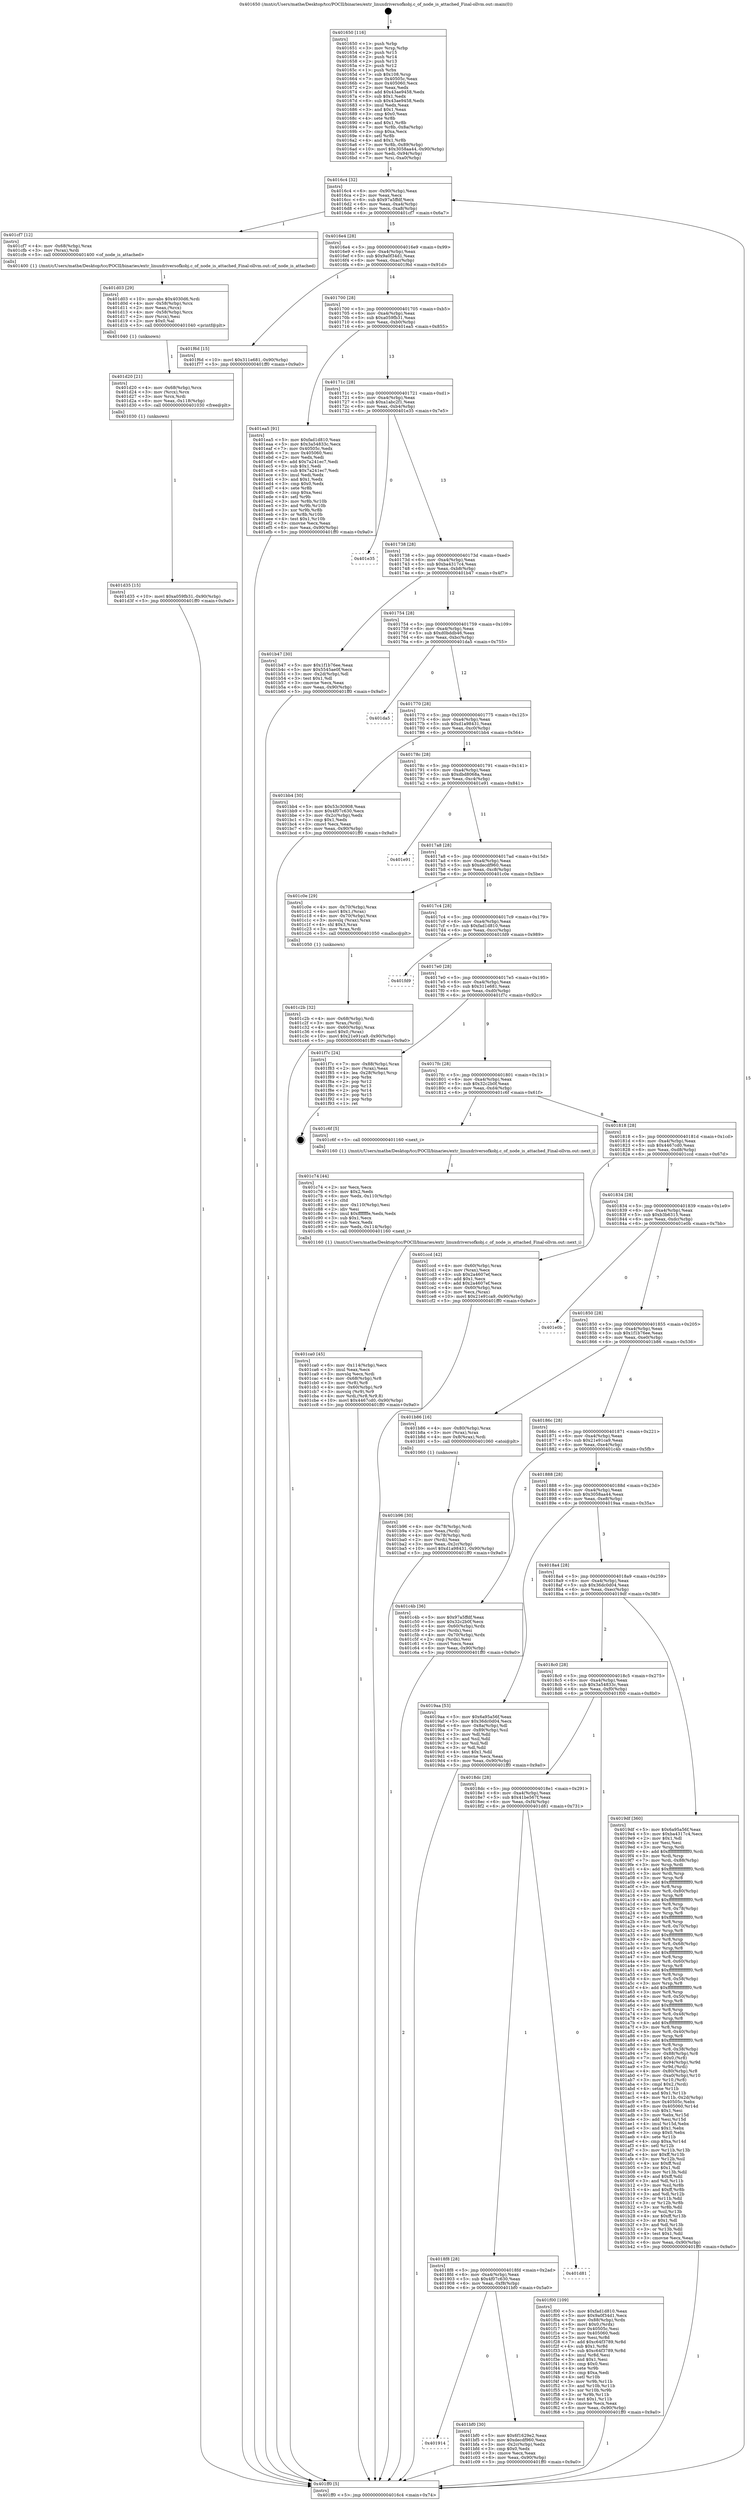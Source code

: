 digraph "0x401650" {
  label = "0x401650 (/mnt/c/Users/mathe/Desktop/tcc/POCII/binaries/extr_linuxdriversofkobj.c_of_node_is_attached_Final-ollvm.out::main(0))"
  labelloc = "t"
  node[shape=record]

  Entry [label="",width=0.3,height=0.3,shape=circle,fillcolor=black,style=filled]
  "0x4016c4" [label="{
     0x4016c4 [32]\l
     | [instrs]\l
     &nbsp;&nbsp;0x4016c4 \<+6\>: mov -0x90(%rbp),%eax\l
     &nbsp;&nbsp;0x4016ca \<+2\>: mov %eax,%ecx\l
     &nbsp;&nbsp;0x4016cc \<+6\>: sub $0x97a5ffdf,%ecx\l
     &nbsp;&nbsp;0x4016d2 \<+6\>: mov %eax,-0xa4(%rbp)\l
     &nbsp;&nbsp;0x4016d8 \<+6\>: mov %ecx,-0xa8(%rbp)\l
     &nbsp;&nbsp;0x4016de \<+6\>: je 0000000000401cf7 \<main+0x6a7\>\l
  }"]
  "0x401cf7" [label="{
     0x401cf7 [12]\l
     | [instrs]\l
     &nbsp;&nbsp;0x401cf7 \<+4\>: mov -0x68(%rbp),%rax\l
     &nbsp;&nbsp;0x401cfb \<+3\>: mov (%rax),%rdi\l
     &nbsp;&nbsp;0x401cfe \<+5\>: call 0000000000401400 \<of_node_is_attached\>\l
     | [calls]\l
     &nbsp;&nbsp;0x401400 \{1\} (/mnt/c/Users/mathe/Desktop/tcc/POCII/binaries/extr_linuxdriversofkobj.c_of_node_is_attached_Final-ollvm.out::of_node_is_attached)\l
  }"]
  "0x4016e4" [label="{
     0x4016e4 [28]\l
     | [instrs]\l
     &nbsp;&nbsp;0x4016e4 \<+5\>: jmp 00000000004016e9 \<main+0x99\>\l
     &nbsp;&nbsp;0x4016e9 \<+6\>: mov -0xa4(%rbp),%eax\l
     &nbsp;&nbsp;0x4016ef \<+5\>: sub $0x9a0f34d1,%eax\l
     &nbsp;&nbsp;0x4016f4 \<+6\>: mov %eax,-0xac(%rbp)\l
     &nbsp;&nbsp;0x4016fa \<+6\>: je 0000000000401f6d \<main+0x91d\>\l
  }"]
  Exit [label="",width=0.3,height=0.3,shape=circle,fillcolor=black,style=filled,peripheries=2]
  "0x401f6d" [label="{
     0x401f6d [15]\l
     | [instrs]\l
     &nbsp;&nbsp;0x401f6d \<+10\>: movl $0x311e681,-0x90(%rbp)\l
     &nbsp;&nbsp;0x401f77 \<+5\>: jmp 0000000000401ff0 \<main+0x9a0\>\l
  }"]
  "0x401700" [label="{
     0x401700 [28]\l
     | [instrs]\l
     &nbsp;&nbsp;0x401700 \<+5\>: jmp 0000000000401705 \<main+0xb5\>\l
     &nbsp;&nbsp;0x401705 \<+6\>: mov -0xa4(%rbp),%eax\l
     &nbsp;&nbsp;0x40170b \<+5\>: sub $0xa059fb31,%eax\l
     &nbsp;&nbsp;0x401710 \<+6\>: mov %eax,-0xb0(%rbp)\l
     &nbsp;&nbsp;0x401716 \<+6\>: je 0000000000401ea5 \<main+0x855\>\l
  }"]
  "0x401d35" [label="{
     0x401d35 [15]\l
     | [instrs]\l
     &nbsp;&nbsp;0x401d35 \<+10\>: movl $0xa059fb31,-0x90(%rbp)\l
     &nbsp;&nbsp;0x401d3f \<+5\>: jmp 0000000000401ff0 \<main+0x9a0\>\l
  }"]
  "0x401ea5" [label="{
     0x401ea5 [91]\l
     | [instrs]\l
     &nbsp;&nbsp;0x401ea5 \<+5\>: mov $0xfad1d810,%eax\l
     &nbsp;&nbsp;0x401eaa \<+5\>: mov $0x3a54833c,%ecx\l
     &nbsp;&nbsp;0x401eaf \<+7\>: mov 0x40505c,%edx\l
     &nbsp;&nbsp;0x401eb6 \<+7\>: mov 0x405060,%esi\l
     &nbsp;&nbsp;0x401ebd \<+2\>: mov %edx,%edi\l
     &nbsp;&nbsp;0x401ebf \<+6\>: add $0x7a241ec7,%edi\l
     &nbsp;&nbsp;0x401ec5 \<+3\>: sub $0x1,%edi\l
     &nbsp;&nbsp;0x401ec8 \<+6\>: sub $0x7a241ec7,%edi\l
     &nbsp;&nbsp;0x401ece \<+3\>: imul %edi,%edx\l
     &nbsp;&nbsp;0x401ed1 \<+3\>: and $0x1,%edx\l
     &nbsp;&nbsp;0x401ed4 \<+3\>: cmp $0x0,%edx\l
     &nbsp;&nbsp;0x401ed7 \<+4\>: sete %r8b\l
     &nbsp;&nbsp;0x401edb \<+3\>: cmp $0xa,%esi\l
     &nbsp;&nbsp;0x401ede \<+4\>: setl %r9b\l
     &nbsp;&nbsp;0x401ee2 \<+3\>: mov %r8b,%r10b\l
     &nbsp;&nbsp;0x401ee5 \<+3\>: and %r9b,%r10b\l
     &nbsp;&nbsp;0x401ee8 \<+3\>: xor %r9b,%r8b\l
     &nbsp;&nbsp;0x401eeb \<+3\>: or %r8b,%r10b\l
     &nbsp;&nbsp;0x401eee \<+4\>: test $0x1,%r10b\l
     &nbsp;&nbsp;0x401ef2 \<+3\>: cmovne %ecx,%eax\l
     &nbsp;&nbsp;0x401ef5 \<+6\>: mov %eax,-0x90(%rbp)\l
     &nbsp;&nbsp;0x401efb \<+5\>: jmp 0000000000401ff0 \<main+0x9a0\>\l
  }"]
  "0x40171c" [label="{
     0x40171c [28]\l
     | [instrs]\l
     &nbsp;&nbsp;0x40171c \<+5\>: jmp 0000000000401721 \<main+0xd1\>\l
     &nbsp;&nbsp;0x401721 \<+6\>: mov -0xa4(%rbp),%eax\l
     &nbsp;&nbsp;0x401727 \<+5\>: sub $0xa1abc2f1,%eax\l
     &nbsp;&nbsp;0x40172c \<+6\>: mov %eax,-0xb4(%rbp)\l
     &nbsp;&nbsp;0x401732 \<+6\>: je 0000000000401e35 \<main+0x7e5\>\l
  }"]
  "0x401d20" [label="{
     0x401d20 [21]\l
     | [instrs]\l
     &nbsp;&nbsp;0x401d20 \<+4\>: mov -0x68(%rbp),%rcx\l
     &nbsp;&nbsp;0x401d24 \<+3\>: mov (%rcx),%rcx\l
     &nbsp;&nbsp;0x401d27 \<+3\>: mov %rcx,%rdi\l
     &nbsp;&nbsp;0x401d2a \<+6\>: mov %eax,-0x118(%rbp)\l
     &nbsp;&nbsp;0x401d30 \<+5\>: call 0000000000401030 \<free@plt\>\l
     | [calls]\l
     &nbsp;&nbsp;0x401030 \{1\} (unknown)\l
  }"]
  "0x401e35" [label="{
     0x401e35\l
  }", style=dashed]
  "0x401738" [label="{
     0x401738 [28]\l
     | [instrs]\l
     &nbsp;&nbsp;0x401738 \<+5\>: jmp 000000000040173d \<main+0xed\>\l
     &nbsp;&nbsp;0x40173d \<+6\>: mov -0xa4(%rbp),%eax\l
     &nbsp;&nbsp;0x401743 \<+5\>: sub $0xba4317c4,%eax\l
     &nbsp;&nbsp;0x401748 \<+6\>: mov %eax,-0xb8(%rbp)\l
     &nbsp;&nbsp;0x40174e \<+6\>: je 0000000000401b47 \<main+0x4f7\>\l
  }"]
  "0x401d03" [label="{
     0x401d03 [29]\l
     | [instrs]\l
     &nbsp;&nbsp;0x401d03 \<+10\>: movabs $0x4030d6,%rdi\l
     &nbsp;&nbsp;0x401d0d \<+4\>: mov -0x58(%rbp),%rcx\l
     &nbsp;&nbsp;0x401d11 \<+2\>: mov %eax,(%rcx)\l
     &nbsp;&nbsp;0x401d13 \<+4\>: mov -0x58(%rbp),%rcx\l
     &nbsp;&nbsp;0x401d17 \<+2\>: mov (%rcx),%esi\l
     &nbsp;&nbsp;0x401d19 \<+2\>: mov $0x0,%al\l
     &nbsp;&nbsp;0x401d1b \<+5\>: call 0000000000401040 \<printf@plt\>\l
     | [calls]\l
     &nbsp;&nbsp;0x401040 \{1\} (unknown)\l
  }"]
  "0x401b47" [label="{
     0x401b47 [30]\l
     | [instrs]\l
     &nbsp;&nbsp;0x401b47 \<+5\>: mov $0x1f1b76ee,%eax\l
     &nbsp;&nbsp;0x401b4c \<+5\>: mov $0x5545ae0f,%ecx\l
     &nbsp;&nbsp;0x401b51 \<+3\>: mov -0x2d(%rbp),%dl\l
     &nbsp;&nbsp;0x401b54 \<+3\>: test $0x1,%dl\l
     &nbsp;&nbsp;0x401b57 \<+3\>: cmovne %ecx,%eax\l
     &nbsp;&nbsp;0x401b5a \<+6\>: mov %eax,-0x90(%rbp)\l
     &nbsp;&nbsp;0x401b60 \<+5\>: jmp 0000000000401ff0 \<main+0x9a0\>\l
  }"]
  "0x401754" [label="{
     0x401754 [28]\l
     | [instrs]\l
     &nbsp;&nbsp;0x401754 \<+5\>: jmp 0000000000401759 \<main+0x109\>\l
     &nbsp;&nbsp;0x401759 \<+6\>: mov -0xa4(%rbp),%eax\l
     &nbsp;&nbsp;0x40175f \<+5\>: sub $0xd0bddb46,%eax\l
     &nbsp;&nbsp;0x401764 \<+6\>: mov %eax,-0xbc(%rbp)\l
     &nbsp;&nbsp;0x40176a \<+6\>: je 0000000000401da5 \<main+0x755\>\l
  }"]
  "0x401ca0" [label="{
     0x401ca0 [45]\l
     | [instrs]\l
     &nbsp;&nbsp;0x401ca0 \<+6\>: mov -0x114(%rbp),%ecx\l
     &nbsp;&nbsp;0x401ca6 \<+3\>: imul %eax,%ecx\l
     &nbsp;&nbsp;0x401ca9 \<+3\>: movslq %ecx,%rdi\l
     &nbsp;&nbsp;0x401cac \<+4\>: mov -0x68(%rbp),%r8\l
     &nbsp;&nbsp;0x401cb0 \<+3\>: mov (%r8),%r8\l
     &nbsp;&nbsp;0x401cb3 \<+4\>: mov -0x60(%rbp),%r9\l
     &nbsp;&nbsp;0x401cb7 \<+3\>: movslq (%r9),%r9\l
     &nbsp;&nbsp;0x401cba \<+4\>: mov %rdi,(%r8,%r9,8)\l
     &nbsp;&nbsp;0x401cbe \<+10\>: movl $0x4467cd0,-0x90(%rbp)\l
     &nbsp;&nbsp;0x401cc8 \<+5\>: jmp 0000000000401ff0 \<main+0x9a0\>\l
  }"]
  "0x401da5" [label="{
     0x401da5\l
  }", style=dashed]
  "0x401770" [label="{
     0x401770 [28]\l
     | [instrs]\l
     &nbsp;&nbsp;0x401770 \<+5\>: jmp 0000000000401775 \<main+0x125\>\l
     &nbsp;&nbsp;0x401775 \<+6\>: mov -0xa4(%rbp),%eax\l
     &nbsp;&nbsp;0x40177b \<+5\>: sub $0xd1a98431,%eax\l
     &nbsp;&nbsp;0x401780 \<+6\>: mov %eax,-0xc0(%rbp)\l
     &nbsp;&nbsp;0x401786 \<+6\>: je 0000000000401bb4 \<main+0x564\>\l
  }"]
  "0x401c74" [label="{
     0x401c74 [44]\l
     | [instrs]\l
     &nbsp;&nbsp;0x401c74 \<+2\>: xor %ecx,%ecx\l
     &nbsp;&nbsp;0x401c76 \<+5\>: mov $0x2,%edx\l
     &nbsp;&nbsp;0x401c7b \<+6\>: mov %edx,-0x110(%rbp)\l
     &nbsp;&nbsp;0x401c81 \<+1\>: cltd\l
     &nbsp;&nbsp;0x401c82 \<+6\>: mov -0x110(%rbp),%esi\l
     &nbsp;&nbsp;0x401c88 \<+2\>: idiv %esi\l
     &nbsp;&nbsp;0x401c8a \<+6\>: imul $0xfffffffe,%edx,%edx\l
     &nbsp;&nbsp;0x401c90 \<+3\>: sub $0x1,%ecx\l
     &nbsp;&nbsp;0x401c93 \<+2\>: sub %ecx,%edx\l
     &nbsp;&nbsp;0x401c95 \<+6\>: mov %edx,-0x114(%rbp)\l
     &nbsp;&nbsp;0x401c9b \<+5\>: call 0000000000401160 \<next_i\>\l
     | [calls]\l
     &nbsp;&nbsp;0x401160 \{1\} (/mnt/c/Users/mathe/Desktop/tcc/POCII/binaries/extr_linuxdriversofkobj.c_of_node_is_attached_Final-ollvm.out::next_i)\l
  }"]
  "0x401bb4" [label="{
     0x401bb4 [30]\l
     | [instrs]\l
     &nbsp;&nbsp;0x401bb4 \<+5\>: mov $0x53c30908,%eax\l
     &nbsp;&nbsp;0x401bb9 \<+5\>: mov $0x4f07c630,%ecx\l
     &nbsp;&nbsp;0x401bbe \<+3\>: mov -0x2c(%rbp),%edx\l
     &nbsp;&nbsp;0x401bc1 \<+3\>: cmp $0x1,%edx\l
     &nbsp;&nbsp;0x401bc4 \<+3\>: cmovl %ecx,%eax\l
     &nbsp;&nbsp;0x401bc7 \<+6\>: mov %eax,-0x90(%rbp)\l
     &nbsp;&nbsp;0x401bcd \<+5\>: jmp 0000000000401ff0 \<main+0x9a0\>\l
  }"]
  "0x40178c" [label="{
     0x40178c [28]\l
     | [instrs]\l
     &nbsp;&nbsp;0x40178c \<+5\>: jmp 0000000000401791 \<main+0x141\>\l
     &nbsp;&nbsp;0x401791 \<+6\>: mov -0xa4(%rbp),%eax\l
     &nbsp;&nbsp;0x401797 \<+5\>: sub $0xdbd8068a,%eax\l
     &nbsp;&nbsp;0x40179c \<+6\>: mov %eax,-0xc4(%rbp)\l
     &nbsp;&nbsp;0x4017a2 \<+6\>: je 0000000000401e91 \<main+0x841\>\l
  }"]
  "0x401c2b" [label="{
     0x401c2b [32]\l
     | [instrs]\l
     &nbsp;&nbsp;0x401c2b \<+4\>: mov -0x68(%rbp),%rdi\l
     &nbsp;&nbsp;0x401c2f \<+3\>: mov %rax,(%rdi)\l
     &nbsp;&nbsp;0x401c32 \<+4\>: mov -0x60(%rbp),%rax\l
     &nbsp;&nbsp;0x401c36 \<+6\>: movl $0x0,(%rax)\l
     &nbsp;&nbsp;0x401c3c \<+10\>: movl $0x21e91ca9,-0x90(%rbp)\l
     &nbsp;&nbsp;0x401c46 \<+5\>: jmp 0000000000401ff0 \<main+0x9a0\>\l
  }"]
  "0x401e91" [label="{
     0x401e91\l
  }", style=dashed]
  "0x4017a8" [label="{
     0x4017a8 [28]\l
     | [instrs]\l
     &nbsp;&nbsp;0x4017a8 \<+5\>: jmp 00000000004017ad \<main+0x15d\>\l
     &nbsp;&nbsp;0x4017ad \<+6\>: mov -0xa4(%rbp),%eax\l
     &nbsp;&nbsp;0x4017b3 \<+5\>: sub $0xdecdf960,%eax\l
     &nbsp;&nbsp;0x4017b8 \<+6\>: mov %eax,-0xc8(%rbp)\l
     &nbsp;&nbsp;0x4017be \<+6\>: je 0000000000401c0e \<main+0x5be\>\l
  }"]
  "0x401914" [label="{
     0x401914\l
  }", style=dashed]
  "0x401c0e" [label="{
     0x401c0e [29]\l
     | [instrs]\l
     &nbsp;&nbsp;0x401c0e \<+4\>: mov -0x70(%rbp),%rax\l
     &nbsp;&nbsp;0x401c12 \<+6\>: movl $0x1,(%rax)\l
     &nbsp;&nbsp;0x401c18 \<+4\>: mov -0x70(%rbp),%rax\l
     &nbsp;&nbsp;0x401c1c \<+3\>: movslq (%rax),%rax\l
     &nbsp;&nbsp;0x401c1f \<+4\>: shl $0x3,%rax\l
     &nbsp;&nbsp;0x401c23 \<+3\>: mov %rax,%rdi\l
     &nbsp;&nbsp;0x401c26 \<+5\>: call 0000000000401050 \<malloc@plt\>\l
     | [calls]\l
     &nbsp;&nbsp;0x401050 \{1\} (unknown)\l
  }"]
  "0x4017c4" [label="{
     0x4017c4 [28]\l
     | [instrs]\l
     &nbsp;&nbsp;0x4017c4 \<+5\>: jmp 00000000004017c9 \<main+0x179\>\l
     &nbsp;&nbsp;0x4017c9 \<+6\>: mov -0xa4(%rbp),%eax\l
     &nbsp;&nbsp;0x4017cf \<+5\>: sub $0xfad1d810,%eax\l
     &nbsp;&nbsp;0x4017d4 \<+6\>: mov %eax,-0xcc(%rbp)\l
     &nbsp;&nbsp;0x4017da \<+6\>: je 0000000000401fd9 \<main+0x989\>\l
  }"]
  "0x401bf0" [label="{
     0x401bf0 [30]\l
     | [instrs]\l
     &nbsp;&nbsp;0x401bf0 \<+5\>: mov $0x6f1629e2,%eax\l
     &nbsp;&nbsp;0x401bf5 \<+5\>: mov $0xdecdf960,%ecx\l
     &nbsp;&nbsp;0x401bfa \<+3\>: mov -0x2c(%rbp),%edx\l
     &nbsp;&nbsp;0x401bfd \<+3\>: cmp $0x0,%edx\l
     &nbsp;&nbsp;0x401c00 \<+3\>: cmove %ecx,%eax\l
     &nbsp;&nbsp;0x401c03 \<+6\>: mov %eax,-0x90(%rbp)\l
     &nbsp;&nbsp;0x401c09 \<+5\>: jmp 0000000000401ff0 \<main+0x9a0\>\l
  }"]
  "0x401fd9" [label="{
     0x401fd9\l
  }", style=dashed]
  "0x4017e0" [label="{
     0x4017e0 [28]\l
     | [instrs]\l
     &nbsp;&nbsp;0x4017e0 \<+5\>: jmp 00000000004017e5 \<main+0x195\>\l
     &nbsp;&nbsp;0x4017e5 \<+6\>: mov -0xa4(%rbp),%eax\l
     &nbsp;&nbsp;0x4017eb \<+5\>: sub $0x311e681,%eax\l
     &nbsp;&nbsp;0x4017f0 \<+6\>: mov %eax,-0xd0(%rbp)\l
     &nbsp;&nbsp;0x4017f6 \<+6\>: je 0000000000401f7c \<main+0x92c\>\l
  }"]
  "0x4018f8" [label="{
     0x4018f8 [28]\l
     | [instrs]\l
     &nbsp;&nbsp;0x4018f8 \<+5\>: jmp 00000000004018fd \<main+0x2ad\>\l
     &nbsp;&nbsp;0x4018fd \<+6\>: mov -0xa4(%rbp),%eax\l
     &nbsp;&nbsp;0x401903 \<+5\>: sub $0x4f07c630,%eax\l
     &nbsp;&nbsp;0x401908 \<+6\>: mov %eax,-0xf8(%rbp)\l
     &nbsp;&nbsp;0x40190e \<+6\>: je 0000000000401bf0 \<main+0x5a0\>\l
  }"]
  "0x401f7c" [label="{
     0x401f7c [24]\l
     | [instrs]\l
     &nbsp;&nbsp;0x401f7c \<+7\>: mov -0x88(%rbp),%rax\l
     &nbsp;&nbsp;0x401f83 \<+2\>: mov (%rax),%eax\l
     &nbsp;&nbsp;0x401f85 \<+4\>: lea -0x28(%rbp),%rsp\l
     &nbsp;&nbsp;0x401f89 \<+1\>: pop %rbx\l
     &nbsp;&nbsp;0x401f8a \<+2\>: pop %r12\l
     &nbsp;&nbsp;0x401f8c \<+2\>: pop %r13\l
     &nbsp;&nbsp;0x401f8e \<+2\>: pop %r14\l
     &nbsp;&nbsp;0x401f90 \<+2\>: pop %r15\l
     &nbsp;&nbsp;0x401f92 \<+1\>: pop %rbp\l
     &nbsp;&nbsp;0x401f93 \<+1\>: ret\l
  }"]
  "0x4017fc" [label="{
     0x4017fc [28]\l
     | [instrs]\l
     &nbsp;&nbsp;0x4017fc \<+5\>: jmp 0000000000401801 \<main+0x1b1\>\l
     &nbsp;&nbsp;0x401801 \<+6\>: mov -0xa4(%rbp),%eax\l
     &nbsp;&nbsp;0x401807 \<+5\>: sub $0x32c2b0f,%eax\l
     &nbsp;&nbsp;0x40180c \<+6\>: mov %eax,-0xd4(%rbp)\l
     &nbsp;&nbsp;0x401812 \<+6\>: je 0000000000401c6f \<main+0x61f\>\l
  }"]
  "0x401d81" [label="{
     0x401d81\l
  }", style=dashed]
  "0x401c6f" [label="{
     0x401c6f [5]\l
     | [instrs]\l
     &nbsp;&nbsp;0x401c6f \<+5\>: call 0000000000401160 \<next_i\>\l
     | [calls]\l
     &nbsp;&nbsp;0x401160 \{1\} (/mnt/c/Users/mathe/Desktop/tcc/POCII/binaries/extr_linuxdriversofkobj.c_of_node_is_attached_Final-ollvm.out::next_i)\l
  }"]
  "0x401818" [label="{
     0x401818 [28]\l
     | [instrs]\l
     &nbsp;&nbsp;0x401818 \<+5\>: jmp 000000000040181d \<main+0x1cd\>\l
     &nbsp;&nbsp;0x40181d \<+6\>: mov -0xa4(%rbp),%eax\l
     &nbsp;&nbsp;0x401823 \<+5\>: sub $0x4467cd0,%eax\l
     &nbsp;&nbsp;0x401828 \<+6\>: mov %eax,-0xd8(%rbp)\l
     &nbsp;&nbsp;0x40182e \<+6\>: je 0000000000401ccd \<main+0x67d\>\l
  }"]
  "0x4018dc" [label="{
     0x4018dc [28]\l
     | [instrs]\l
     &nbsp;&nbsp;0x4018dc \<+5\>: jmp 00000000004018e1 \<main+0x291\>\l
     &nbsp;&nbsp;0x4018e1 \<+6\>: mov -0xa4(%rbp),%eax\l
     &nbsp;&nbsp;0x4018e7 \<+5\>: sub $0x41be567f,%eax\l
     &nbsp;&nbsp;0x4018ec \<+6\>: mov %eax,-0xf4(%rbp)\l
     &nbsp;&nbsp;0x4018f2 \<+6\>: je 0000000000401d81 \<main+0x731\>\l
  }"]
  "0x401ccd" [label="{
     0x401ccd [42]\l
     | [instrs]\l
     &nbsp;&nbsp;0x401ccd \<+4\>: mov -0x60(%rbp),%rax\l
     &nbsp;&nbsp;0x401cd1 \<+2\>: mov (%rax),%ecx\l
     &nbsp;&nbsp;0x401cd3 \<+6\>: sub $0x2a4607ef,%ecx\l
     &nbsp;&nbsp;0x401cd9 \<+3\>: add $0x1,%ecx\l
     &nbsp;&nbsp;0x401cdc \<+6\>: add $0x2a4607ef,%ecx\l
     &nbsp;&nbsp;0x401ce2 \<+4\>: mov -0x60(%rbp),%rax\l
     &nbsp;&nbsp;0x401ce6 \<+2\>: mov %ecx,(%rax)\l
     &nbsp;&nbsp;0x401ce8 \<+10\>: movl $0x21e91ca9,-0x90(%rbp)\l
     &nbsp;&nbsp;0x401cf2 \<+5\>: jmp 0000000000401ff0 \<main+0x9a0\>\l
  }"]
  "0x401834" [label="{
     0x401834 [28]\l
     | [instrs]\l
     &nbsp;&nbsp;0x401834 \<+5\>: jmp 0000000000401839 \<main+0x1e9\>\l
     &nbsp;&nbsp;0x401839 \<+6\>: mov -0xa4(%rbp),%eax\l
     &nbsp;&nbsp;0x40183f \<+5\>: sub $0xb3b6315,%eax\l
     &nbsp;&nbsp;0x401844 \<+6\>: mov %eax,-0xdc(%rbp)\l
     &nbsp;&nbsp;0x40184a \<+6\>: je 0000000000401e0b \<main+0x7bb\>\l
  }"]
  "0x401f00" [label="{
     0x401f00 [109]\l
     | [instrs]\l
     &nbsp;&nbsp;0x401f00 \<+5\>: mov $0xfad1d810,%eax\l
     &nbsp;&nbsp;0x401f05 \<+5\>: mov $0x9a0f34d1,%ecx\l
     &nbsp;&nbsp;0x401f0a \<+7\>: mov -0x88(%rbp),%rdx\l
     &nbsp;&nbsp;0x401f11 \<+6\>: movl $0x0,(%rdx)\l
     &nbsp;&nbsp;0x401f17 \<+7\>: mov 0x40505c,%esi\l
     &nbsp;&nbsp;0x401f1e \<+7\>: mov 0x405060,%edi\l
     &nbsp;&nbsp;0x401f25 \<+3\>: mov %esi,%r8d\l
     &nbsp;&nbsp;0x401f28 \<+7\>: add $0xc64f3789,%r8d\l
     &nbsp;&nbsp;0x401f2f \<+4\>: sub $0x1,%r8d\l
     &nbsp;&nbsp;0x401f33 \<+7\>: sub $0xc64f3789,%r8d\l
     &nbsp;&nbsp;0x401f3a \<+4\>: imul %r8d,%esi\l
     &nbsp;&nbsp;0x401f3e \<+3\>: and $0x1,%esi\l
     &nbsp;&nbsp;0x401f41 \<+3\>: cmp $0x0,%esi\l
     &nbsp;&nbsp;0x401f44 \<+4\>: sete %r9b\l
     &nbsp;&nbsp;0x401f48 \<+3\>: cmp $0xa,%edi\l
     &nbsp;&nbsp;0x401f4b \<+4\>: setl %r10b\l
     &nbsp;&nbsp;0x401f4f \<+3\>: mov %r9b,%r11b\l
     &nbsp;&nbsp;0x401f52 \<+3\>: and %r10b,%r11b\l
     &nbsp;&nbsp;0x401f55 \<+3\>: xor %r10b,%r9b\l
     &nbsp;&nbsp;0x401f58 \<+3\>: or %r9b,%r11b\l
     &nbsp;&nbsp;0x401f5b \<+4\>: test $0x1,%r11b\l
     &nbsp;&nbsp;0x401f5f \<+3\>: cmovne %ecx,%eax\l
     &nbsp;&nbsp;0x401f62 \<+6\>: mov %eax,-0x90(%rbp)\l
     &nbsp;&nbsp;0x401f68 \<+5\>: jmp 0000000000401ff0 \<main+0x9a0\>\l
  }"]
  "0x401e0b" [label="{
     0x401e0b\l
  }", style=dashed]
  "0x401850" [label="{
     0x401850 [28]\l
     | [instrs]\l
     &nbsp;&nbsp;0x401850 \<+5\>: jmp 0000000000401855 \<main+0x205\>\l
     &nbsp;&nbsp;0x401855 \<+6\>: mov -0xa4(%rbp),%eax\l
     &nbsp;&nbsp;0x40185b \<+5\>: sub $0x1f1b76ee,%eax\l
     &nbsp;&nbsp;0x401860 \<+6\>: mov %eax,-0xe0(%rbp)\l
     &nbsp;&nbsp;0x401866 \<+6\>: je 0000000000401b86 \<main+0x536\>\l
  }"]
  "0x401b96" [label="{
     0x401b96 [30]\l
     | [instrs]\l
     &nbsp;&nbsp;0x401b96 \<+4\>: mov -0x78(%rbp),%rdi\l
     &nbsp;&nbsp;0x401b9a \<+2\>: mov %eax,(%rdi)\l
     &nbsp;&nbsp;0x401b9c \<+4\>: mov -0x78(%rbp),%rdi\l
     &nbsp;&nbsp;0x401ba0 \<+2\>: mov (%rdi),%eax\l
     &nbsp;&nbsp;0x401ba2 \<+3\>: mov %eax,-0x2c(%rbp)\l
     &nbsp;&nbsp;0x401ba5 \<+10\>: movl $0xd1a98431,-0x90(%rbp)\l
     &nbsp;&nbsp;0x401baf \<+5\>: jmp 0000000000401ff0 \<main+0x9a0\>\l
  }"]
  "0x401b86" [label="{
     0x401b86 [16]\l
     | [instrs]\l
     &nbsp;&nbsp;0x401b86 \<+4\>: mov -0x80(%rbp),%rax\l
     &nbsp;&nbsp;0x401b8a \<+3\>: mov (%rax),%rax\l
     &nbsp;&nbsp;0x401b8d \<+4\>: mov 0x8(%rax),%rdi\l
     &nbsp;&nbsp;0x401b91 \<+5\>: call 0000000000401060 \<atoi@plt\>\l
     | [calls]\l
     &nbsp;&nbsp;0x401060 \{1\} (unknown)\l
  }"]
  "0x40186c" [label="{
     0x40186c [28]\l
     | [instrs]\l
     &nbsp;&nbsp;0x40186c \<+5\>: jmp 0000000000401871 \<main+0x221\>\l
     &nbsp;&nbsp;0x401871 \<+6\>: mov -0xa4(%rbp),%eax\l
     &nbsp;&nbsp;0x401877 \<+5\>: sub $0x21e91ca9,%eax\l
     &nbsp;&nbsp;0x40187c \<+6\>: mov %eax,-0xe4(%rbp)\l
     &nbsp;&nbsp;0x401882 \<+6\>: je 0000000000401c4b \<main+0x5fb\>\l
  }"]
  "0x4018c0" [label="{
     0x4018c0 [28]\l
     | [instrs]\l
     &nbsp;&nbsp;0x4018c0 \<+5\>: jmp 00000000004018c5 \<main+0x275\>\l
     &nbsp;&nbsp;0x4018c5 \<+6\>: mov -0xa4(%rbp),%eax\l
     &nbsp;&nbsp;0x4018cb \<+5\>: sub $0x3a54833c,%eax\l
     &nbsp;&nbsp;0x4018d0 \<+6\>: mov %eax,-0xf0(%rbp)\l
     &nbsp;&nbsp;0x4018d6 \<+6\>: je 0000000000401f00 \<main+0x8b0\>\l
  }"]
  "0x401c4b" [label="{
     0x401c4b [36]\l
     | [instrs]\l
     &nbsp;&nbsp;0x401c4b \<+5\>: mov $0x97a5ffdf,%eax\l
     &nbsp;&nbsp;0x401c50 \<+5\>: mov $0x32c2b0f,%ecx\l
     &nbsp;&nbsp;0x401c55 \<+4\>: mov -0x60(%rbp),%rdx\l
     &nbsp;&nbsp;0x401c59 \<+2\>: mov (%rdx),%esi\l
     &nbsp;&nbsp;0x401c5b \<+4\>: mov -0x70(%rbp),%rdx\l
     &nbsp;&nbsp;0x401c5f \<+2\>: cmp (%rdx),%esi\l
     &nbsp;&nbsp;0x401c61 \<+3\>: cmovl %ecx,%eax\l
     &nbsp;&nbsp;0x401c64 \<+6\>: mov %eax,-0x90(%rbp)\l
     &nbsp;&nbsp;0x401c6a \<+5\>: jmp 0000000000401ff0 \<main+0x9a0\>\l
  }"]
  "0x401888" [label="{
     0x401888 [28]\l
     | [instrs]\l
     &nbsp;&nbsp;0x401888 \<+5\>: jmp 000000000040188d \<main+0x23d\>\l
     &nbsp;&nbsp;0x40188d \<+6\>: mov -0xa4(%rbp),%eax\l
     &nbsp;&nbsp;0x401893 \<+5\>: sub $0x3058aa44,%eax\l
     &nbsp;&nbsp;0x401898 \<+6\>: mov %eax,-0xe8(%rbp)\l
     &nbsp;&nbsp;0x40189e \<+6\>: je 00000000004019aa \<main+0x35a\>\l
  }"]
  "0x4019df" [label="{
     0x4019df [360]\l
     | [instrs]\l
     &nbsp;&nbsp;0x4019df \<+5\>: mov $0x6a95a56f,%eax\l
     &nbsp;&nbsp;0x4019e4 \<+5\>: mov $0xba4317c4,%ecx\l
     &nbsp;&nbsp;0x4019e9 \<+2\>: mov $0x1,%dl\l
     &nbsp;&nbsp;0x4019eb \<+2\>: xor %esi,%esi\l
     &nbsp;&nbsp;0x4019ed \<+3\>: mov %rsp,%rdi\l
     &nbsp;&nbsp;0x4019f0 \<+4\>: add $0xfffffffffffffff0,%rdi\l
     &nbsp;&nbsp;0x4019f4 \<+3\>: mov %rdi,%rsp\l
     &nbsp;&nbsp;0x4019f7 \<+7\>: mov %rdi,-0x88(%rbp)\l
     &nbsp;&nbsp;0x4019fe \<+3\>: mov %rsp,%rdi\l
     &nbsp;&nbsp;0x401a01 \<+4\>: add $0xfffffffffffffff0,%rdi\l
     &nbsp;&nbsp;0x401a05 \<+3\>: mov %rdi,%rsp\l
     &nbsp;&nbsp;0x401a08 \<+3\>: mov %rsp,%r8\l
     &nbsp;&nbsp;0x401a0b \<+4\>: add $0xfffffffffffffff0,%r8\l
     &nbsp;&nbsp;0x401a0f \<+3\>: mov %r8,%rsp\l
     &nbsp;&nbsp;0x401a12 \<+4\>: mov %r8,-0x80(%rbp)\l
     &nbsp;&nbsp;0x401a16 \<+3\>: mov %rsp,%r8\l
     &nbsp;&nbsp;0x401a19 \<+4\>: add $0xfffffffffffffff0,%r8\l
     &nbsp;&nbsp;0x401a1d \<+3\>: mov %r8,%rsp\l
     &nbsp;&nbsp;0x401a20 \<+4\>: mov %r8,-0x78(%rbp)\l
     &nbsp;&nbsp;0x401a24 \<+3\>: mov %rsp,%r8\l
     &nbsp;&nbsp;0x401a27 \<+4\>: add $0xfffffffffffffff0,%r8\l
     &nbsp;&nbsp;0x401a2b \<+3\>: mov %r8,%rsp\l
     &nbsp;&nbsp;0x401a2e \<+4\>: mov %r8,-0x70(%rbp)\l
     &nbsp;&nbsp;0x401a32 \<+3\>: mov %rsp,%r8\l
     &nbsp;&nbsp;0x401a35 \<+4\>: add $0xfffffffffffffff0,%r8\l
     &nbsp;&nbsp;0x401a39 \<+3\>: mov %r8,%rsp\l
     &nbsp;&nbsp;0x401a3c \<+4\>: mov %r8,-0x68(%rbp)\l
     &nbsp;&nbsp;0x401a40 \<+3\>: mov %rsp,%r8\l
     &nbsp;&nbsp;0x401a43 \<+4\>: add $0xfffffffffffffff0,%r8\l
     &nbsp;&nbsp;0x401a47 \<+3\>: mov %r8,%rsp\l
     &nbsp;&nbsp;0x401a4a \<+4\>: mov %r8,-0x60(%rbp)\l
     &nbsp;&nbsp;0x401a4e \<+3\>: mov %rsp,%r8\l
     &nbsp;&nbsp;0x401a51 \<+4\>: add $0xfffffffffffffff0,%r8\l
     &nbsp;&nbsp;0x401a55 \<+3\>: mov %r8,%rsp\l
     &nbsp;&nbsp;0x401a58 \<+4\>: mov %r8,-0x58(%rbp)\l
     &nbsp;&nbsp;0x401a5c \<+3\>: mov %rsp,%r8\l
     &nbsp;&nbsp;0x401a5f \<+4\>: add $0xfffffffffffffff0,%r8\l
     &nbsp;&nbsp;0x401a63 \<+3\>: mov %r8,%rsp\l
     &nbsp;&nbsp;0x401a66 \<+4\>: mov %r8,-0x50(%rbp)\l
     &nbsp;&nbsp;0x401a6a \<+3\>: mov %rsp,%r8\l
     &nbsp;&nbsp;0x401a6d \<+4\>: add $0xfffffffffffffff0,%r8\l
     &nbsp;&nbsp;0x401a71 \<+3\>: mov %r8,%rsp\l
     &nbsp;&nbsp;0x401a74 \<+4\>: mov %r8,-0x48(%rbp)\l
     &nbsp;&nbsp;0x401a78 \<+3\>: mov %rsp,%r8\l
     &nbsp;&nbsp;0x401a7b \<+4\>: add $0xfffffffffffffff0,%r8\l
     &nbsp;&nbsp;0x401a7f \<+3\>: mov %r8,%rsp\l
     &nbsp;&nbsp;0x401a82 \<+4\>: mov %r8,-0x40(%rbp)\l
     &nbsp;&nbsp;0x401a86 \<+3\>: mov %rsp,%r8\l
     &nbsp;&nbsp;0x401a89 \<+4\>: add $0xfffffffffffffff0,%r8\l
     &nbsp;&nbsp;0x401a8d \<+3\>: mov %r8,%rsp\l
     &nbsp;&nbsp;0x401a90 \<+4\>: mov %r8,-0x38(%rbp)\l
     &nbsp;&nbsp;0x401a94 \<+7\>: mov -0x88(%rbp),%r8\l
     &nbsp;&nbsp;0x401a9b \<+7\>: movl $0x0,(%r8)\l
     &nbsp;&nbsp;0x401aa2 \<+7\>: mov -0x94(%rbp),%r9d\l
     &nbsp;&nbsp;0x401aa9 \<+3\>: mov %r9d,(%rdi)\l
     &nbsp;&nbsp;0x401aac \<+4\>: mov -0x80(%rbp),%r8\l
     &nbsp;&nbsp;0x401ab0 \<+7\>: mov -0xa0(%rbp),%r10\l
     &nbsp;&nbsp;0x401ab7 \<+3\>: mov %r10,(%r8)\l
     &nbsp;&nbsp;0x401aba \<+3\>: cmpl $0x2,(%rdi)\l
     &nbsp;&nbsp;0x401abd \<+4\>: setne %r11b\l
     &nbsp;&nbsp;0x401ac1 \<+4\>: and $0x1,%r11b\l
     &nbsp;&nbsp;0x401ac5 \<+4\>: mov %r11b,-0x2d(%rbp)\l
     &nbsp;&nbsp;0x401ac9 \<+7\>: mov 0x40505c,%ebx\l
     &nbsp;&nbsp;0x401ad0 \<+8\>: mov 0x405060,%r14d\l
     &nbsp;&nbsp;0x401ad8 \<+3\>: sub $0x1,%esi\l
     &nbsp;&nbsp;0x401adb \<+3\>: mov %ebx,%r15d\l
     &nbsp;&nbsp;0x401ade \<+3\>: add %esi,%r15d\l
     &nbsp;&nbsp;0x401ae1 \<+4\>: imul %r15d,%ebx\l
     &nbsp;&nbsp;0x401ae5 \<+3\>: and $0x1,%ebx\l
     &nbsp;&nbsp;0x401ae8 \<+3\>: cmp $0x0,%ebx\l
     &nbsp;&nbsp;0x401aeb \<+4\>: sete %r11b\l
     &nbsp;&nbsp;0x401aef \<+4\>: cmp $0xa,%r14d\l
     &nbsp;&nbsp;0x401af3 \<+4\>: setl %r12b\l
     &nbsp;&nbsp;0x401af7 \<+3\>: mov %r11b,%r13b\l
     &nbsp;&nbsp;0x401afa \<+4\>: xor $0xff,%r13b\l
     &nbsp;&nbsp;0x401afe \<+3\>: mov %r12b,%sil\l
     &nbsp;&nbsp;0x401b01 \<+4\>: xor $0xff,%sil\l
     &nbsp;&nbsp;0x401b05 \<+3\>: xor $0x1,%dl\l
     &nbsp;&nbsp;0x401b08 \<+3\>: mov %r13b,%dil\l
     &nbsp;&nbsp;0x401b0b \<+4\>: and $0xff,%dil\l
     &nbsp;&nbsp;0x401b0f \<+3\>: and %dl,%r11b\l
     &nbsp;&nbsp;0x401b12 \<+3\>: mov %sil,%r8b\l
     &nbsp;&nbsp;0x401b15 \<+4\>: and $0xff,%r8b\l
     &nbsp;&nbsp;0x401b19 \<+3\>: and %dl,%r12b\l
     &nbsp;&nbsp;0x401b1c \<+3\>: or %r11b,%dil\l
     &nbsp;&nbsp;0x401b1f \<+3\>: or %r12b,%r8b\l
     &nbsp;&nbsp;0x401b22 \<+3\>: xor %r8b,%dil\l
     &nbsp;&nbsp;0x401b25 \<+3\>: or %sil,%r13b\l
     &nbsp;&nbsp;0x401b28 \<+4\>: xor $0xff,%r13b\l
     &nbsp;&nbsp;0x401b2c \<+3\>: or $0x1,%dl\l
     &nbsp;&nbsp;0x401b2f \<+3\>: and %dl,%r13b\l
     &nbsp;&nbsp;0x401b32 \<+3\>: or %r13b,%dil\l
     &nbsp;&nbsp;0x401b35 \<+4\>: test $0x1,%dil\l
     &nbsp;&nbsp;0x401b39 \<+3\>: cmovne %ecx,%eax\l
     &nbsp;&nbsp;0x401b3c \<+6\>: mov %eax,-0x90(%rbp)\l
     &nbsp;&nbsp;0x401b42 \<+5\>: jmp 0000000000401ff0 \<main+0x9a0\>\l
  }"]
  "0x4019aa" [label="{
     0x4019aa [53]\l
     | [instrs]\l
     &nbsp;&nbsp;0x4019aa \<+5\>: mov $0x6a95a56f,%eax\l
     &nbsp;&nbsp;0x4019af \<+5\>: mov $0x36dc0d04,%ecx\l
     &nbsp;&nbsp;0x4019b4 \<+6\>: mov -0x8a(%rbp),%dl\l
     &nbsp;&nbsp;0x4019ba \<+7\>: mov -0x89(%rbp),%sil\l
     &nbsp;&nbsp;0x4019c1 \<+3\>: mov %dl,%dil\l
     &nbsp;&nbsp;0x4019c4 \<+3\>: and %sil,%dil\l
     &nbsp;&nbsp;0x4019c7 \<+3\>: xor %sil,%dl\l
     &nbsp;&nbsp;0x4019ca \<+3\>: or %dl,%dil\l
     &nbsp;&nbsp;0x4019cd \<+4\>: test $0x1,%dil\l
     &nbsp;&nbsp;0x4019d1 \<+3\>: cmovne %ecx,%eax\l
     &nbsp;&nbsp;0x4019d4 \<+6\>: mov %eax,-0x90(%rbp)\l
     &nbsp;&nbsp;0x4019da \<+5\>: jmp 0000000000401ff0 \<main+0x9a0\>\l
  }"]
  "0x4018a4" [label="{
     0x4018a4 [28]\l
     | [instrs]\l
     &nbsp;&nbsp;0x4018a4 \<+5\>: jmp 00000000004018a9 \<main+0x259\>\l
     &nbsp;&nbsp;0x4018a9 \<+6\>: mov -0xa4(%rbp),%eax\l
     &nbsp;&nbsp;0x4018af \<+5\>: sub $0x36dc0d04,%eax\l
     &nbsp;&nbsp;0x4018b4 \<+6\>: mov %eax,-0xec(%rbp)\l
     &nbsp;&nbsp;0x4018ba \<+6\>: je 00000000004019df \<main+0x38f\>\l
  }"]
  "0x401ff0" [label="{
     0x401ff0 [5]\l
     | [instrs]\l
     &nbsp;&nbsp;0x401ff0 \<+5\>: jmp 00000000004016c4 \<main+0x74\>\l
  }"]
  "0x401650" [label="{
     0x401650 [116]\l
     | [instrs]\l
     &nbsp;&nbsp;0x401650 \<+1\>: push %rbp\l
     &nbsp;&nbsp;0x401651 \<+3\>: mov %rsp,%rbp\l
     &nbsp;&nbsp;0x401654 \<+2\>: push %r15\l
     &nbsp;&nbsp;0x401656 \<+2\>: push %r14\l
     &nbsp;&nbsp;0x401658 \<+2\>: push %r13\l
     &nbsp;&nbsp;0x40165a \<+2\>: push %r12\l
     &nbsp;&nbsp;0x40165c \<+1\>: push %rbx\l
     &nbsp;&nbsp;0x40165d \<+7\>: sub $0x108,%rsp\l
     &nbsp;&nbsp;0x401664 \<+7\>: mov 0x40505c,%eax\l
     &nbsp;&nbsp;0x40166b \<+7\>: mov 0x405060,%ecx\l
     &nbsp;&nbsp;0x401672 \<+2\>: mov %eax,%edx\l
     &nbsp;&nbsp;0x401674 \<+6\>: add $0x43ae9458,%edx\l
     &nbsp;&nbsp;0x40167a \<+3\>: sub $0x1,%edx\l
     &nbsp;&nbsp;0x40167d \<+6\>: sub $0x43ae9458,%edx\l
     &nbsp;&nbsp;0x401683 \<+3\>: imul %edx,%eax\l
     &nbsp;&nbsp;0x401686 \<+3\>: and $0x1,%eax\l
     &nbsp;&nbsp;0x401689 \<+3\>: cmp $0x0,%eax\l
     &nbsp;&nbsp;0x40168c \<+4\>: sete %r8b\l
     &nbsp;&nbsp;0x401690 \<+4\>: and $0x1,%r8b\l
     &nbsp;&nbsp;0x401694 \<+7\>: mov %r8b,-0x8a(%rbp)\l
     &nbsp;&nbsp;0x40169b \<+3\>: cmp $0xa,%ecx\l
     &nbsp;&nbsp;0x40169e \<+4\>: setl %r8b\l
     &nbsp;&nbsp;0x4016a2 \<+4\>: and $0x1,%r8b\l
     &nbsp;&nbsp;0x4016a6 \<+7\>: mov %r8b,-0x89(%rbp)\l
     &nbsp;&nbsp;0x4016ad \<+10\>: movl $0x3058aa44,-0x90(%rbp)\l
     &nbsp;&nbsp;0x4016b7 \<+6\>: mov %edi,-0x94(%rbp)\l
     &nbsp;&nbsp;0x4016bd \<+7\>: mov %rsi,-0xa0(%rbp)\l
  }"]
  Entry -> "0x401650" [label=" 1"]
  "0x4016c4" -> "0x401cf7" [label=" 1"]
  "0x4016c4" -> "0x4016e4" [label=" 15"]
  "0x401f7c" -> Exit [label=" 1"]
  "0x4016e4" -> "0x401f6d" [label=" 1"]
  "0x4016e4" -> "0x401700" [label=" 14"]
  "0x401f6d" -> "0x401ff0" [label=" 1"]
  "0x401700" -> "0x401ea5" [label=" 1"]
  "0x401700" -> "0x40171c" [label=" 13"]
  "0x401f00" -> "0x401ff0" [label=" 1"]
  "0x40171c" -> "0x401e35" [label=" 0"]
  "0x40171c" -> "0x401738" [label=" 13"]
  "0x401ea5" -> "0x401ff0" [label=" 1"]
  "0x401738" -> "0x401b47" [label=" 1"]
  "0x401738" -> "0x401754" [label=" 12"]
  "0x401d35" -> "0x401ff0" [label=" 1"]
  "0x401754" -> "0x401da5" [label=" 0"]
  "0x401754" -> "0x401770" [label=" 12"]
  "0x401d20" -> "0x401d35" [label=" 1"]
  "0x401770" -> "0x401bb4" [label=" 1"]
  "0x401770" -> "0x40178c" [label=" 11"]
  "0x401d03" -> "0x401d20" [label=" 1"]
  "0x40178c" -> "0x401e91" [label=" 0"]
  "0x40178c" -> "0x4017a8" [label=" 11"]
  "0x401cf7" -> "0x401d03" [label=" 1"]
  "0x4017a8" -> "0x401c0e" [label=" 1"]
  "0x4017a8" -> "0x4017c4" [label=" 10"]
  "0x401ccd" -> "0x401ff0" [label=" 1"]
  "0x4017c4" -> "0x401fd9" [label=" 0"]
  "0x4017c4" -> "0x4017e0" [label=" 10"]
  "0x401ca0" -> "0x401ff0" [label=" 1"]
  "0x4017e0" -> "0x401f7c" [label=" 1"]
  "0x4017e0" -> "0x4017fc" [label=" 9"]
  "0x401c6f" -> "0x401c74" [label=" 1"]
  "0x4017fc" -> "0x401c6f" [label=" 1"]
  "0x4017fc" -> "0x401818" [label=" 8"]
  "0x401c4b" -> "0x401ff0" [label=" 2"]
  "0x401818" -> "0x401ccd" [label=" 1"]
  "0x401818" -> "0x401834" [label=" 7"]
  "0x401c0e" -> "0x401c2b" [label=" 1"]
  "0x401834" -> "0x401e0b" [label=" 0"]
  "0x401834" -> "0x401850" [label=" 7"]
  "0x401bf0" -> "0x401ff0" [label=" 1"]
  "0x401850" -> "0x401b86" [label=" 1"]
  "0x401850" -> "0x40186c" [label=" 6"]
  "0x4018f8" -> "0x401bf0" [label=" 1"]
  "0x40186c" -> "0x401c4b" [label=" 2"]
  "0x40186c" -> "0x401888" [label=" 4"]
  "0x4018dc" -> "0x4018f8" [label=" 1"]
  "0x401888" -> "0x4019aa" [label=" 1"]
  "0x401888" -> "0x4018a4" [label=" 3"]
  "0x4019aa" -> "0x401ff0" [label=" 1"]
  "0x401650" -> "0x4016c4" [label=" 1"]
  "0x401ff0" -> "0x4016c4" [label=" 15"]
  "0x4018dc" -> "0x401d81" [label=" 0"]
  "0x4018a4" -> "0x4019df" [label=" 1"]
  "0x4018a4" -> "0x4018c0" [label=" 2"]
  "0x401c74" -> "0x401ca0" [label=" 1"]
  "0x4019df" -> "0x401ff0" [label=" 1"]
  "0x401b47" -> "0x401ff0" [label=" 1"]
  "0x401b86" -> "0x401b96" [label=" 1"]
  "0x401b96" -> "0x401ff0" [label=" 1"]
  "0x401bb4" -> "0x401ff0" [label=" 1"]
  "0x4018f8" -> "0x401914" [label=" 0"]
  "0x4018c0" -> "0x401f00" [label=" 1"]
  "0x4018c0" -> "0x4018dc" [label=" 1"]
  "0x401c2b" -> "0x401ff0" [label=" 1"]
}
